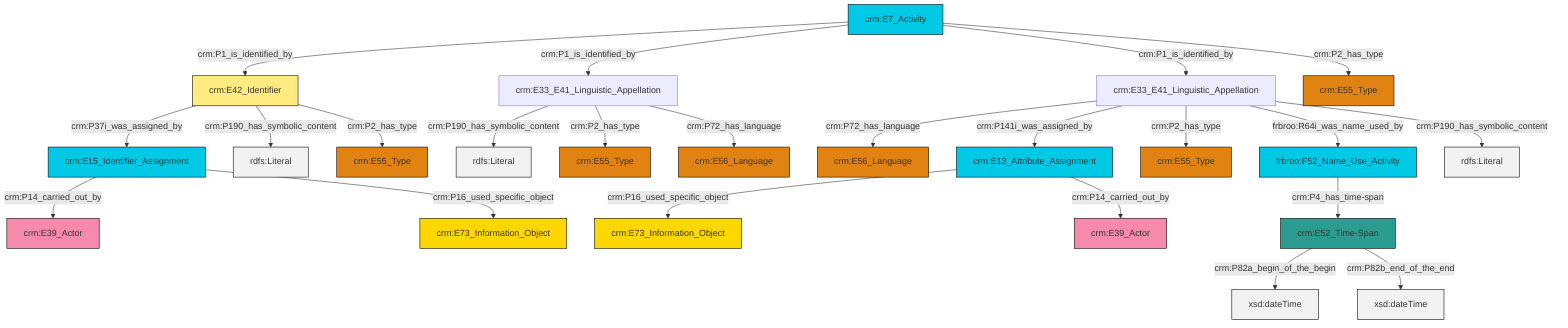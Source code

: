 graph TD
classDef Literal fill:#f2f2f2,stroke:#000000;
classDef CRM_Entity fill:#FFFFFF,stroke:#000000;
classDef Temporal_Entity fill:#00C9E6, stroke:#000000;
classDef Type fill:#E18312, stroke:#000000;
classDef Time-Span fill:#2C9C91, stroke:#000000;
classDef Appellation fill:#FFEB7F, stroke:#000000;
classDef Place fill:#008836, stroke:#000000;
classDef Persistent_Item fill:#B266B2, stroke:#000000;
classDef Conceptual_Object fill:#FFD700, stroke:#000000;
classDef Physical_Thing fill:#D2B48C, stroke:#000000;
classDef Actor fill:#f58aad, stroke:#000000;
classDef PC_Classes fill:#4ce600, stroke:#000000;
classDef Multi fill:#cccccc,stroke:#000000;

0["crm:E42_Identifier"]:::Appellation -->|crm:P37i_was_assigned_by| 1["crm:E15_Identifier_Assignment"]:::Temporal_Entity
2["crm:E52_Time-Span"]:::Time-Span -->|crm:P82a_begin_of_the_begin| 3[xsd:dateTime]:::Literal
2["crm:E52_Time-Span"]:::Time-Span -->|crm:P82b_end_of_the_end| 9[xsd:dateTime]:::Literal
10["crm:E7_Activity"]:::Temporal_Entity -->|crm:P1_is_identified_by| 0["crm:E42_Identifier"]:::Appellation
1["crm:E15_Identifier_Assignment"]:::Temporal_Entity -->|crm:P14_carried_out_by| 11["crm:E39_Actor"]:::Actor
16["crm:E33_E41_Linguistic_Appellation"]:::Default -->|crm:P72_has_language| 17["crm:E56_Language"]:::Type
12["crm:E33_E41_Linguistic_Appellation"]:::Default -->|crm:P190_has_symbolic_content| 18[rdfs:Literal]:::Literal
0["crm:E42_Identifier"]:::Appellation -->|crm:P190_has_symbolic_content| 20[rdfs:Literal]:::Literal
16["crm:E33_E41_Linguistic_Appellation"]:::Default -->|crm:P141i_was_assigned_by| 24["crm:E13_Attribute_Assignment"]:::Temporal_Entity
16["crm:E33_E41_Linguistic_Appellation"]:::Default -->|crm:P2_has_type| 27["crm:E55_Type"]:::Type
16["crm:E33_E41_Linguistic_Appellation"]:::Default -->|frbroo:R64i_was_name_used_by| 4["frbroo:F52_Name_Use_Activity"]:::Temporal_Entity
12["crm:E33_E41_Linguistic_Appellation"]:::Default -->|crm:P2_has_type| 21["crm:E55_Type"]:::Type
10["crm:E7_Activity"]:::Temporal_Entity -->|crm:P1_is_identified_by| 12["crm:E33_E41_Linguistic_Appellation"]:::Default
4["frbroo:F52_Name_Use_Activity"]:::Temporal_Entity -->|crm:P4_has_time-span| 2["crm:E52_Time-Span"]:::Time-Span
10["crm:E7_Activity"]:::Temporal_Entity -->|crm:P1_is_identified_by| 16["crm:E33_E41_Linguistic_Appellation"]:::Default
1["crm:E15_Identifier_Assignment"]:::Temporal_Entity -->|crm:P16_used_specific_object| 36["crm:E73_Information_Object"]:::Conceptual_Object
24["crm:E13_Attribute_Assignment"]:::Temporal_Entity -->|crm:P16_used_specific_object| 37["crm:E73_Information_Object"]:::Conceptual_Object
16["crm:E33_E41_Linguistic_Appellation"]:::Default -->|crm:P190_has_symbolic_content| 38[rdfs:Literal]:::Literal
0["crm:E42_Identifier"]:::Appellation -->|crm:P2_has_type| 6["crm:E55_Type"]:::Type
24["crm:E13_Attribute_Assignment"]:::Temporal_Entity -->|crm:P14_carried_out_by| 33["crm:E39_Actor"]:::Actor
12["crm:E33_E41_Linguistic_Appellation"]:::Default -->|crm:P72_has_language| 14["crm:E56_Language"]:::Type
10["crm:E7_Activity"]:::Temporal_Entity -->|crm:P2_has_type| 29["crm:E55_Type"]:::Type